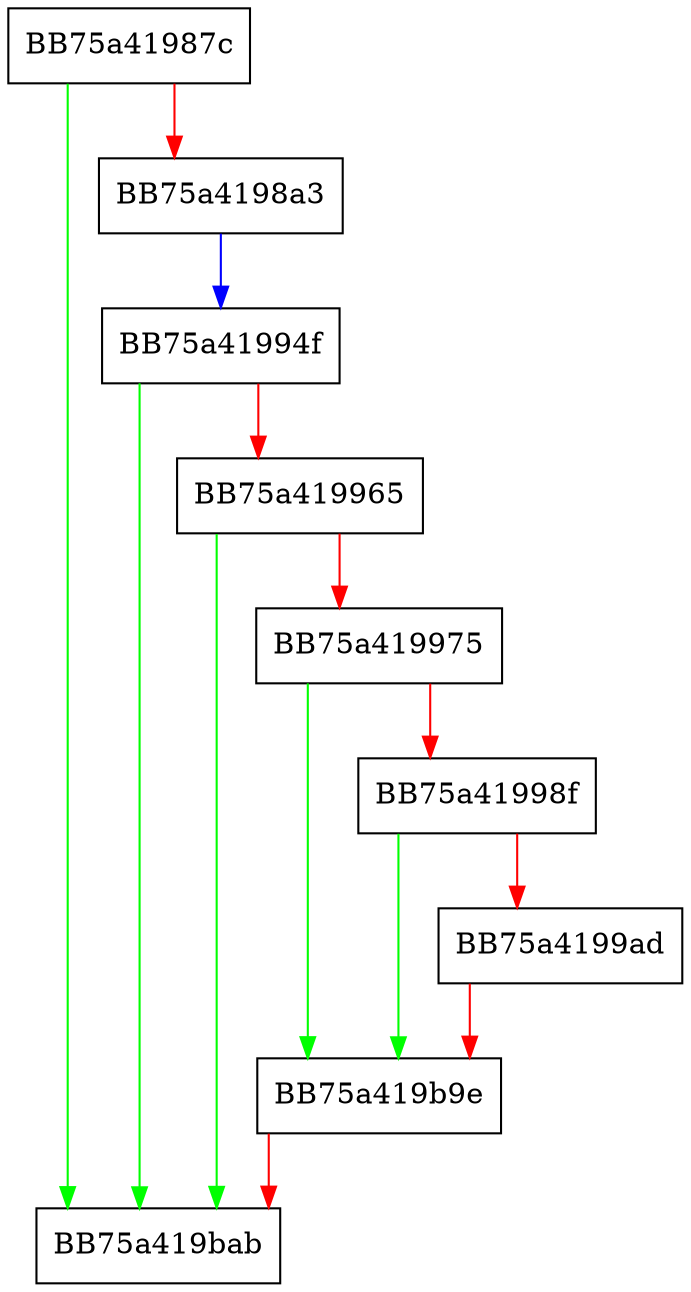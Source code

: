 digraph UpdateProtectedFolders {
  node [shape="box"];
  graph [splines=ortho];
  BB75a41987c -> BB75a419bab [color="green"];
  BB75a41987c -> BB75a4198a3 [color="red"];
  BB75a4198a3 -> BB75a41994f [color="blue"];
  BB75a41994f -> BB75a419bab [color="green"];
  BB75a41994f -> BB75a419965 [color="red"];
  BB75a419965 -> BB75a419bab [color="green"];
  BB75a419965 -> BB75a419975 [color="red"];
  BB75a419975 -> BB75a419b9e [color="green"];
  BB75a419975 -> BB75a41998f [color="red"];
  BB75a41998f -> BB75a419b9e [color="green"];
  BB75a41998f -> BB75a4199ad [color="red"];
  BB75a4199ad -> BB75a419b9e [color="red"];
  BB75a419b9e -> BB75a419bab [color="red"];
}